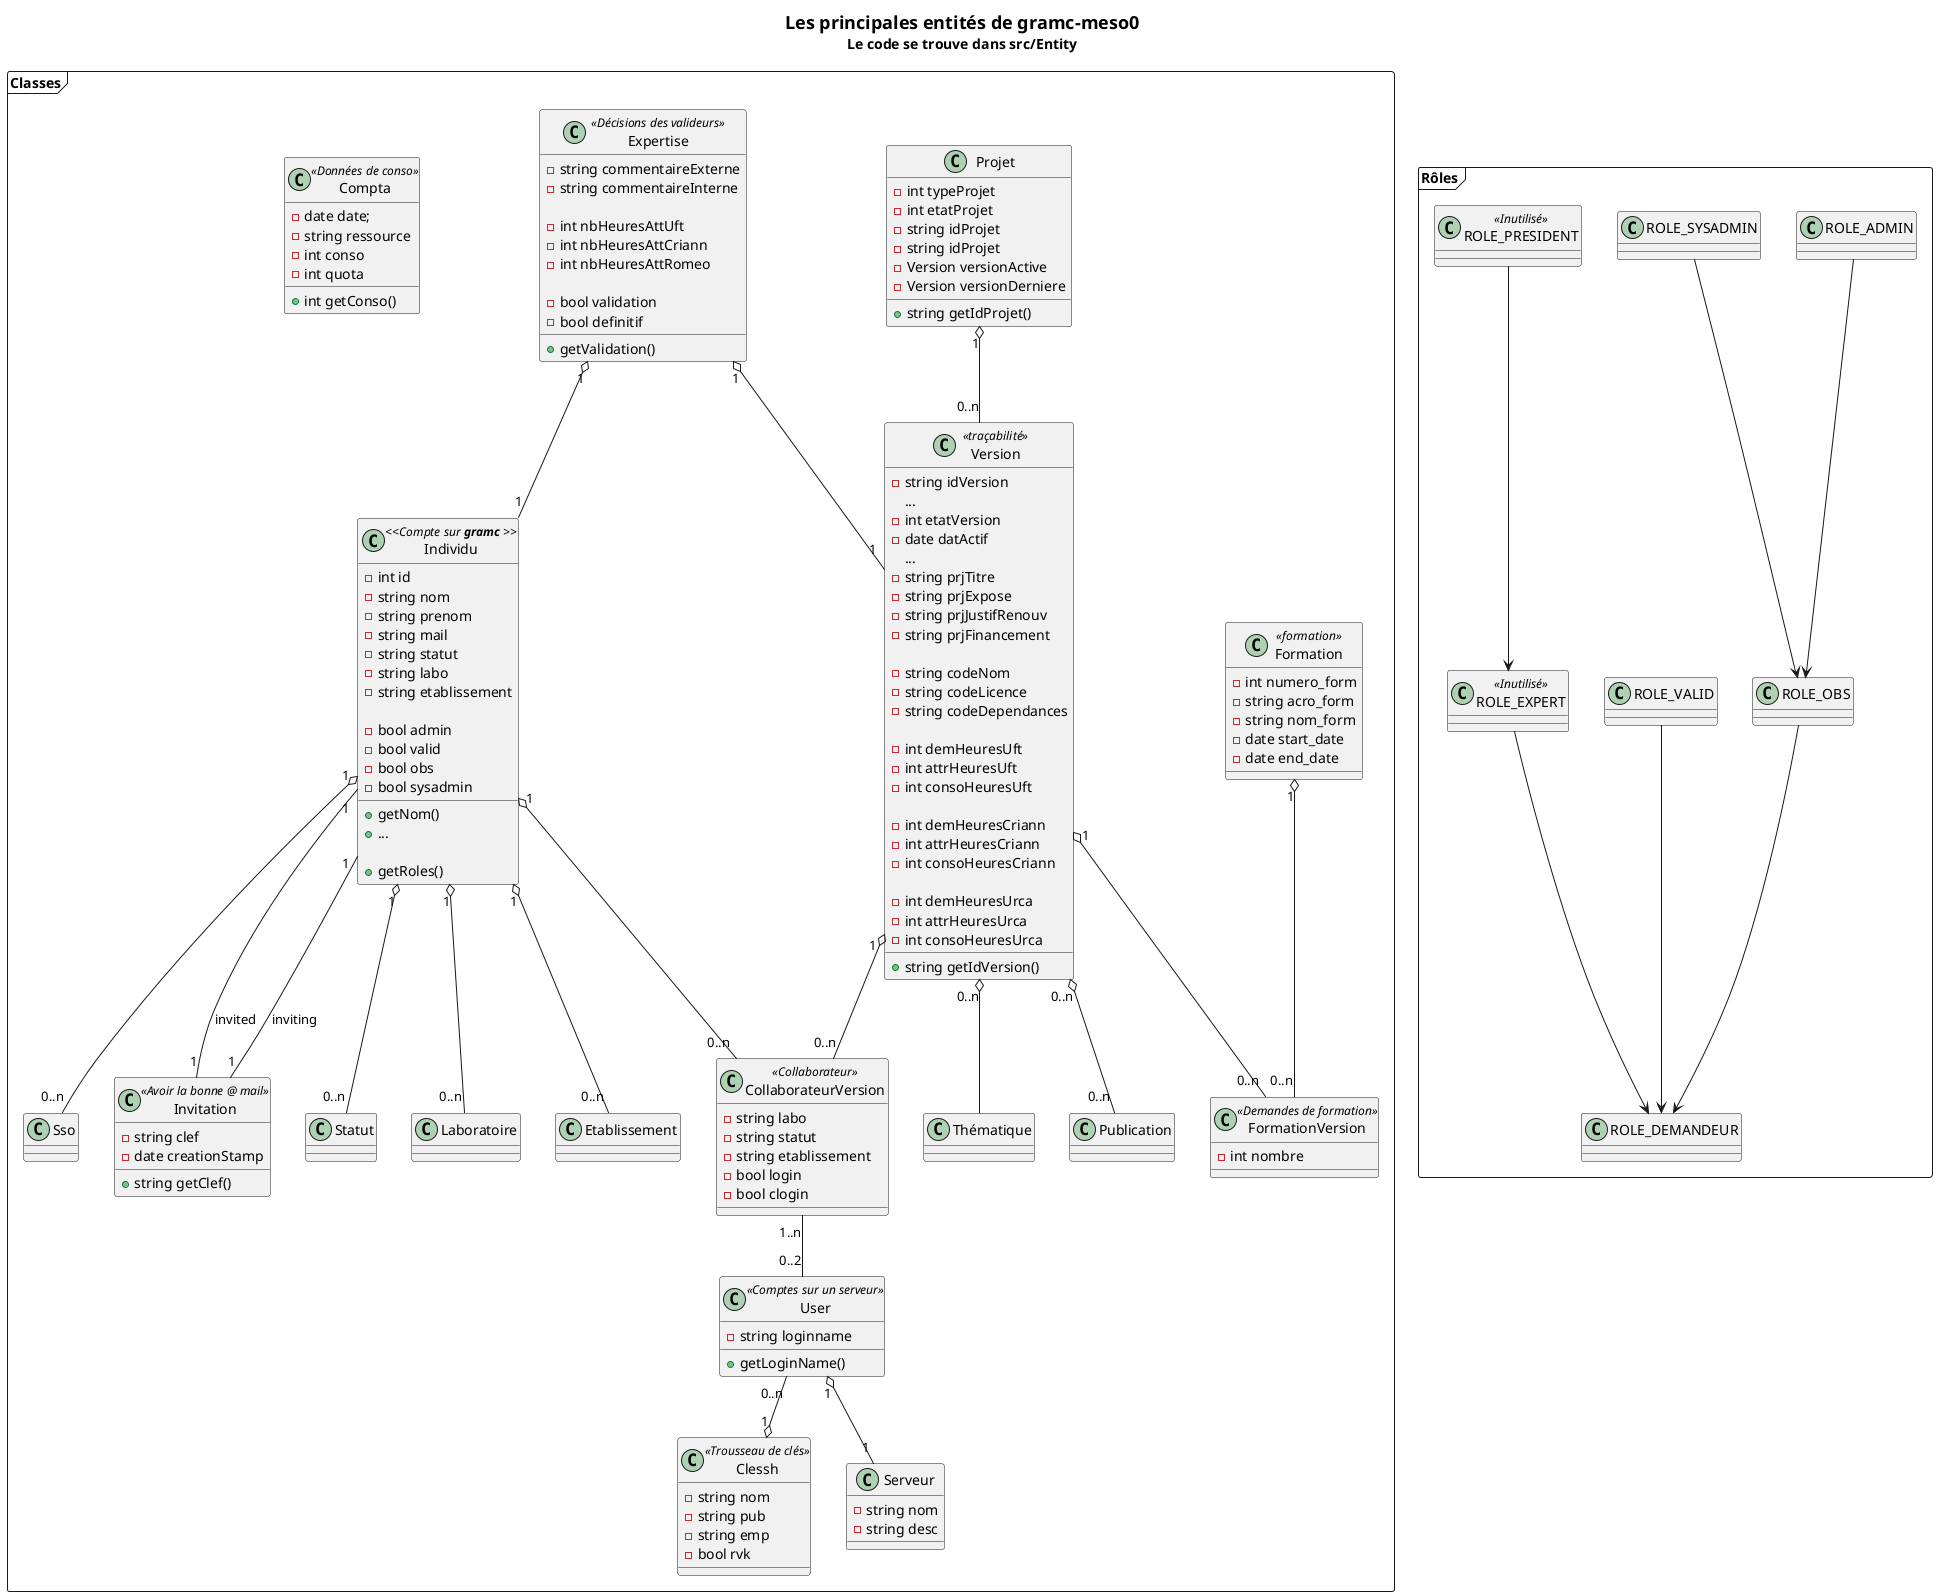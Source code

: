 @startuml

title =Les principales entités de gramc-meso0\nLe code se trouve dans src/Entity

package Classes <<Frame>> {
    class Projet {
        - int typeProjet
        - int etatProjet
        - string idProjet
        - string idProjet
        - Version versionActive
        - Version versionDerniere
        + string getIdProjet()
    }
    
    class Version <<traçabilité>> {
        - string idVersion
        ...
        - int etatVersion
        - date datActif
        ...
        - string prjTitre
        - string prjExpose
        - string prjJustifRenouv
        - string prjFinancement
        
        - string codeNom
        - string codeLicence
        - string codeDependances

        - int demHeuresUft
        - int attrHeuresUft
        - int consoHeuresUft
    
        - int demHeuresCriann
        - int attrHeuresCriann
        - int consoHeuresCriann
    
        - int demHeuresUrca
        - int attrHeuresUrca
        - int consoHeuresUrca

        + string getIdVersion()
    }
    
    class Individu <<Compte sur <b>gramc</b> >>{
        - int id
        - string nom
        - string prenom
        - string mail
        - string statut
        - string labo
        - string etablissement
        
        - bool admin
        - bool valid
        - bool obs
        - bool sysadmin
        
        + getNom()
        + {method} ...
    
        + getRoles()
    }
    
    class CollaborateurVersion <<Collaborateur>>{
        - string labo
        - string statut
        - string etablissement
        - bool login
        - bool clogin
    }

    class FormationVersion <<Demandes de formation>>{
        - int nombre
    }

    class Formation <<formation>> {
        - int numero_form
        - string acro_form
        - string nom_form
        - date start_date
        - date end_date
    }

    class Expertise <<Décisions des valideurs>> {
        - string commentaireExterne
        - string commentaireInterne
        
        - int nbHeuresAttUft
        - int nbHeuresAttCriann
        - int nbHeuresAttRomeo
        
        - bool validation
        - bool definitif
        + getValidation()
    }

    class Clessh <<Trousseau de clés>> {
        - string nom
        - string pub
        - string emp
        - bool rvk
    }

    together {
        class Statut
        class Laboratoire
        class Etablissement
    }
    
'    note "Un compte par individu et par projet !" as N3
'    User .. N3
'    N3 .. CollaborateurVersion

    class Serveur {
        - string nom
        - string desc
    }
    
    class User <<Comptes sur un serveur>> {
        - string loginname
        + getLoginName()
    }
    
    Projet  "1" o-- "0..n" Version
    Individu "1" o-- "0..n" CollaborateurVersion
    Individu "1" o-- "0..n" Sso
    Individu "1" o-- "0..n" Laboratoire
    Individu "1" o-- "0..n" Statut
    Individu "1" o-- "0..n" Etablissement
    Version "1" o-- "0..n" CollaborateurVersion
    Version "0..n" o-- Thématique
    Version "0..n" o-- "0..n" Publication

    Version "1" o-- "0..n" FormationVersion
    Formation "1" o-- "0..n" FormationVersion
    
    Expertise "1" o-- "1" Individu
    Expertise "1" o-- "1" Version
    CollaborateurVersion "1..n"  -- "0..2" User

    User "1" o-- "1" Serveur
    User "0..n" --o "1" Clessh

    class Compta <<Données de conso>>{
        - date date;
        - string ressource
        - int conso
        - int quota
        + int getConso()
    }

    ' Supprimé pour alléger la figure
    class Invitation <<Avoir la bonne @ mail>> {
       - string clef
       - date creationStamp
       + string getClef()
    }

    Individu "1" -- "1" Invitation : invited
    Individu "1" -- "1" Invitation : inviting

    ' interface UserInterface
    ' Individu --|> UserInterface
    ' Individu "2" o-- "1" Invitation
    ' class Sso <<Fede Identité>>{
    '     - string eppn
    ' }
    
}

package Rôles <<Frame>> {
ROLE_OBS --> ROLE_DEMANDEUR
ROLE_ADMIN --> ROLE_OBS
ROLE_SYSADMIN --> ROLE_OBS
ROLE_VALID --> ROLE_DEMANDEUR
ROLE_EXPERT --> ROLE_DEMANDEUR
ROLE_PRESIDENT --> ROLE_EXPERT
class ROLE_EXPERT <<Inutilisé>>
class ROLE_PRESIDENT <<Inutilisé>>
}
@enduml

